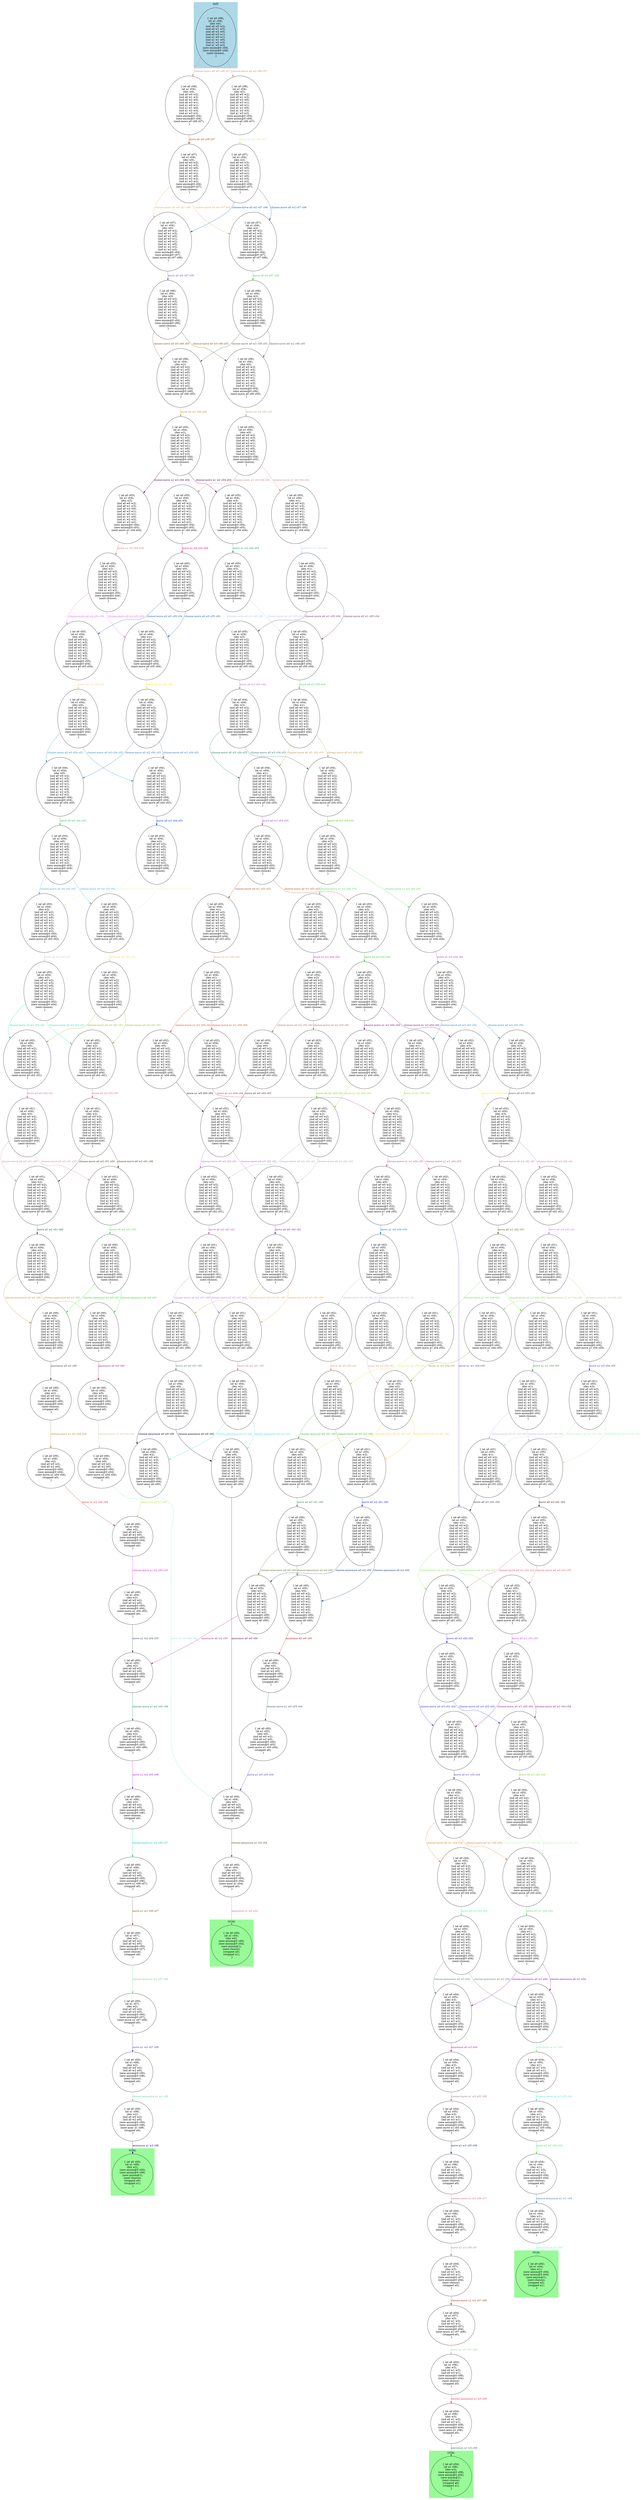 digraph G {
0 [label="{ (at a0 c08),
(at a1 c04),
(des w0),
(ind a0 w0 w2),
(ind a0 w1 w3),
(ind a0 w2 w0),
(ind a0 w3 w1),
(ind a1 w0 w1),
(ind a1 w1 w0),
(ind a1 w2 w3),
(ind a1 w3 w2),
(new-axiom@0 c04),
(new-axiom@0 c08),
(next-choose),
 }"];
1 [label="{ (at a0 c08),
(at a1 c04),
(des w0),
(ind a0 w0 w2),
(ind a0 w1 w3),
(ind a0 w2 w0),
(ind a0 w3 w1),
(ind a1 w0 w1),
(ind a1 w1 w0),
(ind a1 w2 w3),
(ind a1 w3 w2),
(new-axiom@0 c04),
(new-axiom@0 c08),
(next-move a0 c08 c07),
 }"];
2 [label="{ (at a0 c08),
(at a1 c04),
(des w2),
(ind a0 w0 w2),
(ind a0 w1 w3),
(ind a0 w2 w0),
(ind a0 w3 w1),
(ind a1 w0 w1),
(ind a1 w1 w0),
(ind a1 w2 w3),
(ind a1 w3 w2),
(new-axiom@0 c04),
(new-axiom@0 c08),
(next-move a0 c08 c07),
 }"];
3 [label="{ (at a0 c07),
(at a1 c04),
(des w0),
(ind a0 w0 w2),
(ind a0 w1 w3),
(ind a0 w2 w0),
(ind a0 w3 w1),
(ind a1 w0 w1),
(ind a1 w1 w0),
(ind a1 w2 w3),
(ind a1 w3 w2),
(new-axiom@0 c04),
(new-axiom@0 c07),
(next-choose),
 }"];
4 [label="{ (at a0 c07),
(at a1 c04),
(des w2),
(ind a0 w0 w2),
(ind a0 w1 w3),
(ind a0 w2 w0),
(ind a0 w3 w1),
(ind a1 w0 w1),
(ind a1 w1 w0),
(ind a1 w2 w3),
(ind a1 w3 w2),
(new-axiom@0 c04),
(new-axiom@0 c07),
(next-choose),
 }"];
5 [label="{ (at a0 c07),
(at a1 c04),
(des w0),
(ind a0 w0 w2),
(ind a0 w1 w3),
(ind a0 w2 w0),
(ind a0 w3 w1),
(ind a1 w0 w1),
(ind a1 w1 w0),
(ind a1 w2 w3),
(ind a1 w3 w2),
(new-axiom@0 c04),
(new-axiom@0 c07),
(next-move a0 c07 c06),
 }"];
6 [label="{ (at a0 c07),
(at a1 c04),
(des w2),
(ind a0 w0 w2),
(ind a0 w1 w3),
(ind a0 w2 w0),
(ind a0 w3 w1),
(ind a1 w0 w1),
(ind a1 w1 w0),
(ind a1 w2 w3),
(ind a1 w3 w2),
(new-axiom@0 c04),
(new-axiom@0 c07),
(next-move a0 c07 c06),
 }"];
7 [label="{ (at a0 c06),
(at a1 c04),
(des w0),
(ind a0 w0 w2),
(ind a0 w1 w3),
(ind a0 w2 w0),
(ind a0 w3 w1),
(ind a1 w0 w1),
(ind a1 w1 w0),
(ind a1 w2 w3),
(ind a1 w3 w2),
(new-axiom@0 c04),
(new-axiom@0 c06),
(next-choose),
 }"];
8 [label="{ (at a0 c06),
(at a1 c04),
(des w2),
(ind a0 w0 w2),
(ind a0 w1 w3),
(ind a0 w2 w0),
(ind a0 w3 w1),
(ind a1 w0 w1),
(ind a1 w1 w0),
(ind a1 w2 w3),
(ind a1 w3 w2),
(new-axiom@0 c04),
(new-axiom@0 c06),
(next-choose),
 }"];
9 [label="{ (at a0 c06),
(at a1 c04),
(des w2),
(ind a0 w0 w2),
(ind a0 w1 w3),
(ind a0 w2 w0),
(ind a0 w3 w1),
(ind a1 w0 w1),
(ind a1 w1 w0),
(ind a1 w2 w3),
(ind a1 w3 w2),
(new-axiom@0 c04),
(new-axiom@0 c06),
(next-move a0 c06 c05),
 }"];
10 [label="{ (at a0 c06),
(at a1 c04),
(des w0),
(ind a0 w0 w2),
(ind a0 w1 w3),
(ind a0 w2 w0),
(ind a0 w3 w1),
(ind a1 w0 w1),
(ind a1 w1 w0),
(ind a1 w2 w3),
(ind a1 w3 w2),
(new-axiom@0 c04),
(new-axiom@0 c06),
(next-move a0 c06 c05),
 }"];
11 [label="{ (at a0 c05),
(at a1 c04),
(des w2),
(ind a0 w0 w2),
(ind a0 w1 w3),
(ind a0 w2 w0),
(ind a0 w3 w1),
(ind a1 w0 w1),
(ind a1 w1 w0),
(ind a1 w2 w3),
(ind a1 w3 w2),
(new-axiom@0 c04),
(new-axiom@0 c05),
(next-choose),
 }"];
12 [label="{ (at a0 c05),
(at a1 c04),
(des w0),
(ind a0 w0 w2),
(ind a0 w1 w3),
(ind a0 w2 w0),
(ind a0 w3 w1),
(ind a1 w0 w1),
(ind a1 w1 w0),
(ind a1 w2 w3),
(ind a1 w3 w2),
(new-axiom@0 c04),
(new-axiom@0 c05),
(next-choose),
 }"];
13 [label="{ (at a0 c05),
(at a1 c04),
(des w3),
(ind a0 w0 w2),
(ind a0 w1 w3),
(ind a0 w2 w0),
(ind a0 w3 w1),
(ind a1 w0 w1),
(ind a1 w1 w0),
(ind a1 w2 w3),
(ind a1 w3 w2),
(new-axiom@0 c04),
(new-axiom@0 c05),
(next-move a1 c04 x04),
 }"];
14 [label="{ (at a0 c05),
(at a1 c04),
(des w2),
(ind a0 w0 w2),
(ind a0 w1 w3),
(ind a0 w2 w0),
(ind a0 w3 w1),
(ind a1 w0 w1),
(ind a1 w1 w0),
(ind a1 w2 w3),
(ind a1 w3 w2),
(new-axiom@0 c04),
(new-axiom@0 c05),
(next-move a1 c04 x04),
 }"];
15 [label="{ (at a0 c05),
(at a1 c04),
(des w0),
(ind a0 w0 w2),
(ind a0 w1 w3),
(ind a0 w2 w0),
(ind a0 w3 w1),
(ind a1 w0 w1),
(ind a1 w1 w0),
(ind a1 w2 w3),
(ind a1 w3 w2),
(new-axiom@0 c04),
(new-axiom@0 c05),
(next-move a1 c04 x04),
 }"];
16 [label="{ (at a0 c05),
(at a1 c04),
(des w1),
(ind a0 w0 w2),
(ind a0 w1 w3),
(ind a0 w2 w0),
(ind a0 w3 w1),
(ind a1 w0 w1),
(ind a1 w1 w0),
(ind a1 w2 w3),
(ind a1 w3 w2),
(new-axiom@0 c04),
(new-axiom@0 c05),
(next-move a1 c04 x04),
 }"];
17 [label="{ (at a0 c05),
(at a1 x04),
(des w3),
(ind a0 w0 w2),
(ind a0 w1 w3),
(ind a0 w2 w0),
(ind a0 w3 w1),
(ind a1 w0 w1),
(ind a1 w1 w0),
(ind a1 w2 w3),
(ind a1 w3 w2),
(new-axiom@0 c05),
(new-axiom@0 x04),
(next-choose),
 }"];
18 [label="{ (at a0 c05),
(at a1 x04),
(des w2),
(ind a0 w0 w2),
(ind a0 w1 w3),
(ind a0 w2 w0),
(ind a0 w3 w1),
(ind a1 w0 w1),
(ind a1 w1 w0),
(ind a1 w2 w3),
(ind a1 w3 w2),
(new-axiom@0 c05),
(new-axiom@0 x04),
(next-choose),
 }"];
19 [label="{ (at a0 c05),
(at a1 x04),
(des w0),
(ind a0 w0 w2),
(ind a0 w1 w3),
(ind a0 w2 w0),
(ind a0 w3 w1),
(ind a1 w0 w1),
(ind a1 w1 w0),
(ind a1 w2 w3),
(ind a1 w3 w2),
(new-axiom@0 c05),
(new-axiom@0 x04),
(next-choose),
 }"];
20 [label="{ (at a0 c05),
(at a1 x04),
(des w1),
(ind a0 w0 w2),
(ind a0 w1 w3),
(ind a0 w2 w0),
(ind a0 w3 w1),
(ind a1 w0 w1),
(ind a1 w1 w0),
(ind a1 w2 w3),
(ind a1 w3 w2),
(new-axiom@0 c05),
(new-axiom@0 x04),
(next-choose),
 }"];
21 [label="{ (at a0 c05),
(at a1 x04),
(des w3),
(ind a0 w0 w2),
(ind a0 w1 w3),
(ind a0 w2 w0),
(ind a0 w3 w1),
(ind a1 w0 w1),
(ind a1 w1 w0),
(ind a1 w2 w3),
(ind a1 w3 w2),
(new-axiom@0 c05),
(new-axiom@0 x04),
(next-move a0 c05 c04),
 }"];
22 [label="{ (at a0 c05),
(at a1 x04),
(des w1),
(ind a0 w0 w2),
(ind a0 w1 w3),
(ind a0 w2 w0),
(ind a0 w3 w1),
(ind a1 w0 w1),
(ind a1 w1 w0),
(ind a1 w2 w3),
(ind a1 w3 w2),
(new-axiom@0 c05),
(new-axiom@0 x04),
(next-move a0 c05 c04),
 }"];
23 [label="{ (at a0 c05),
(at a1 x04),
(des w0),
(ind a0 w0 w2),
(ind a0 w1 w3),
(ind a0 w2 w0),
(ind a0 w3 w1),
(ind a1 w0 w1),
(ind a1 w1 w0),
(ind a1 w2 w3),
(ind a1 w3 w2),
(new-axiom@0 c05),
(new-axiom@0 x04),
(next-move a0 c05 c04),
 }"];
24 [label="{ (at a0 c05),
(at a1 x04),
(des w2),
(ind a0 w0 w2),
(ind a0 w1 w3),
(ind a0 w2 w0),
(ind a0 w3 w1),
(ind a1 w0 w1),
(ind a1 w1 w0),
(ind a1 w2 w3),
(ind a1 w3 w2),
(new-axiom@0 c05),
(new-axiom@0 x04),
(next-move a0 c05 c04),
 }"];
25 [label="{ (at a0 c04),
(at a1 x04),
(des w3),
(ind a0 w0 w2),
(ind a0 w1 w3),
(ind a0 w2 w0),
(ind a0 w3 w1),
(ind a1 w0 w1),
(ind a1 w1 w0),
(ind a1 w2 w3),
(ind a1 w3 w2),
(new-axiom@0 c04),
(new-axiom@0 x04),
(next-choose),
 }"];
26 [label="{ (at a0 c04),
(at a1 x04),
(des w1),
(ind a0 w0 w2),
(ind a0 w1 w3),
(ind a0 w2 w0),
(ind a0 w3 w1),
(ind a1 w0 w1),
(ind a1 w1 w0),
(ind a1 w2 w3),
(ind a1 w3 w2),
(new-axiom@0 c04),
(new-axiom@0 x04),
(next-choose),
 }"];
27 [label="{ (at a0 c04),
(at a1 x04),
(des w0),
(ind a0 w0 w2),
(ind a0 w1 w3),
(ind a0 w2 w0),
(ind a0 w3 w1),
(ind a1 w0 w1),
(ind a1 w1 w0),
(ind a1 w2 w3),
(ind a1 w3 w2),
(new-axiom@0 c04),
(new-axiom@0 x04),
(next-choose),
 }"];
28 [label="{ (at a0 c04),
(at a1 x04),
(des w2),
(ind a0 w0 w2),
(ind a0 w1 w3),
(ind a0 w2 w0),
(ind a0 w3 w1),
(ind a1 w0 w1),
(ind a1 w1 w0),
(ind a1 w2 w3),
(ind a1 w3 w2),
(new-axiom@0 c04),
(new-axiom@0 x04),
(next-choose),
 }"];
29 [label="{ (at a0 c04),
(at a1 x04),
(des w3),
(ind a0 w0 w2),
(ind a0 w1 w3),
(ind a0 w2 w0),
(ind a0 w3 w1),
(ind a1 w0 w1),
(ind a1 w1 w0),
(ind a1 w2 w3),
(ind a1 w3 w2),
(new-axiom@0 c04),
(new-axiom@0 x04),
(next-move a0 c04 c03),
 }"];
30 [label="{ (at a0 c04),
(at a1 x04),
(des w1),
(ind a0 w0 w2),
(ind a0 w1 w3),
(ind a0 w2 w0),
(ind a0 w3 w1),
(ind a1 w0 w1),
(ind a1 w1 w0),
(ind a1 w2 w3),
(ind a1 w3 w2),
(new-axiom@0 c04),
(new-axiom@0 x04),
(next-move a0 c04 c03),
 }"];
31 [label="{ (at a0 c04),
(at a1 x04),
(des w0),
(ind a0 w0 w2),
(ind a0 w1 w3),
(ind a0 w2 w0),
(ind a0 w3 w1),
(ind a1 w0 w1),
(ind a1 w1 w0),
(ind a1 w2 w3),
(ind a1 w3 w2),
(new-axiom@0 c04),
(new-axiom@0 x04),
(next-move a0 c04 c03),
 }"];
32 [label="{ (at a0 c04),
(at a1 x04),
(des w2),
(ind a0 w0 w2),
(ind a0 w1 w3),
(ind a0 w2 w0),
(ind a0 w3 w1),
(ind a1 w0 w1),
(ind a1 w1 w0),
(ind a1 w2 w3),
(ind a1 w3 w2),
(new-axiom@0 c04),
(new-axiom@0 x04),
(next-move a0 c04 c03),
 }"];
33 [label="{ (at a0 c03),
(at a1 x04),
(des w3),
(ind a0 w0 w2),
(ind a0 w1 w3),
(ind a0 w2 w0),
(ind a0 w3 w1),
(ind a1 w0 w1),
(ind a1 w1 w0),
(ind a1 w2 w3),
(ind a1 w3 w2),
(new-axiom@0 c03),
(new-axiom@0 x04),
(next-choose),
 }"];
34 [label="{ (at a0 c03),
(at a1 x04),
(des w1),
(ind a0 w0 w2),
(ind a0 w1 w3),
(ind a0 w2 w0),
(ind a0 w3 w1),
(ind a1 w0 w1),
(ind a1 w1 w0),
(ind a1 w2 w3),
(ind a1 w3 w2),
(new-axiom@0 c03),
(new-axiom@0 x04),
(next-choose),
 }"];
35 [label="{ (at a0 c03),
(at a1 x04),
(des w0),
(ind a0 w0 w2),
(ind a0 w1 w3),
(ind a0 w2 w0),
(ind a0 w3 w1),
(ind a1 w0 w1),
(ind a1 w1 w0),
(ind a1 w2 w3),
(ind a1 w3 w2),
(new-axiom@0 c03),
(new-axiom@0 x04),
(next-choose),
 }"];
36 [label="{ (at a0 c03),
(at a1 x04),
(des w2),
(ind a0 w0 w2),
(ind a0 w1 w3),
(ind a0 w2 w0),
(ind a0 w3 w1),
(ind a1 w0 w1),
(ind a1 w1 w0),
(ind a1 w2 w3),
(ind a1 w3 w2),
(new-axiom@0 c03),
(new-axiom@0 x04),
(next-choose),
 }"];
37 [label="{ (at a0 c03),
(at a1 x04),
(des w2),
(ind a0 w0 w2),
(ind a0 w1 w3),
(ind a0 w2 w0),
(ind a0 w3 w1),
(ind a1 w0 w1),
(ind a1 w1 w0),
(ind a1 w2 w3),
(ind a1 w3 w2),
(new-axiom@0 c03),
(new-axiom@0 x04),
(next-move a1 x04 c04),
 }"];
38 [label="{ (at a0 c03),
(at a1 x04),
(des w3),
(ind a0 w0 w2),
(ind a0 w1 w3),
(ind a0 w2 w0),
(ind a0 w3 w1),
(ind a1 w0 w1),
(ind a1 w1 w0),
(ind a1 w2 w3),
(ind a1 w3 w2),
(new-axiom@0 c03),
(new-axiom@0 x04),
(next-move a1 x04 c04),
 }"];
39 [label="{ (at a0 c03),
(at a1 x04),
(des w3),
(ind a0 w0 w2),
(ind a0 w1 w3),
(ind a0 w2 w0),
(ind a0 w3 w1),
(ind a1 w0 w1),
(ind a1 w1 w0),
(ind a1 w2 w3),
(ind a1 w3 w2),
(new-axiom@0 c03),
(new-axiom@0 x04),
(next-move a0 c03 c02),
 }"];
40 [label="{ (at a0 c03),
(at a1 x04),
(des w1),
(ind a0 w0 w2),
(ind a0 w1 w3),
(ind a0 w2 w0),
(ind a0 w3 w1),
(ind a1 w0 w1),
(ind a1 w1 w0),
(ind a1 w2 w3),
(ind a1 w3 w2),
(new-axiom@0 c03),
(new-axiom@0 x04),
(next-move a0 c03 c02),
 }"];
41 [label="{ (at a0 c03),
(at a1 x04),
(des w2),
(ind a0 w0 w2),
(ind a0 w1 w3),
(ind a0 w2 w0),
(ind a0 w3 w1),
(ind a1 w0 w1),
(ind a1 w1 w0),
(ind a1 w2 w3),
(ind a1 w3 w2),
(new-axiom@0 c03),
(new-axiom@0 x04),
(next-move a0 c03 c02),
 }"];
42 [label="{ (at a0 c03),
(at a1 x04),
(des w0),
(ind a0 w0 w2),
(ind a0 w1 w3),
(ind a0 w2 w0),
(ind a0 w3 w1),
(ind a1 w0 w1),
(ind a1 w1 w0),
(ind a1 w2 w3),
(ind a1 w3 w2),
(new-axiom@0 c03),
(new-axiom@0 x04),
(next-move a0 c03 c02),
 }"];
43 [label="{ (at a0 c03),
(at a1 c04),
(des w2),
(ind a0 w0 w2),
(ind a0 w1 w3),
(ind a0 w2 w0),
(ind a0 w3 w1),
(ind a1 w0 w1),
(ind a1 w1 w0),
(ind a1 w2 w3),
(ind a1 w3 w2),
(new-axiom@0 c03),
(new-axiom@0 c04),
(next-choose),
 }"];
44 [label="{ (at a0 c03),
(at a1 c04),
(des w3),
(ind a0 w0 w2),
(ind a0 w1 w3),
(ind a0 w2 w0),
(ind a0 w3 w1),
(ind a1 w0 w1),
(ind a1 w1 w0),
(ind a1 w2 w3),
(ind a1 w3 w2),
(new-axiom@0 c03),
(new-axiom@0 c04),
(next-choose),
 }"];
45 [label="{ (at a0 c02),
(at a1 x04),
(des w3),
(ind a0 w0 w2),
(ind a0 w1 w3),
(ind a0 w2 w0),
(ind a0 w3 w1),
(ind a1 w0 w1),
(ind a1 w1 w0),
(ind a1 w2 w3),
(ind a1 w3 w2),
(new-axiom@0 c02),
(new-axiom@0 x04),
(next-choose),
 }"];
46 [label="{ (at a0 c02),
(at a1 x04),
(des w1),
(ind a0 w0 w2),
(ind a0 w1 w3),
(ind a0 w2 w0),
(ind a0 w3 w1),
(ind a1 w0 w1),
(ind a1 w1 w0),
(ind a1 w2 w3),
(ind a1 w3 w2),
(new-axiom@0 c02),
(new-axiom@0 x04),
(next-choose),
 }"];
47 [label="{ (at a0 c02),
(at a1 x04),
(des w2),
(ind a0 w0 w2),
(ind a0 w1 w3),
(ind a0 w2 w0),
(ind a0 w3 w1),
(ind a1 w0 w1),
(ind a1 w1 w0),
(ind a1 w2 w3),
(ind a1 w3 w2),
(new-axiom@0 c02),
(new-axiom@0 x04),
(next-choose),
 }"];
48 [label="{ (at a0 c02),
(at a1 x04),
(des w0),
(ind a0 w0 w2),
(ind a0 w1 w3),
(ind a0 w2 w0),
(ind a0 w3 w1),
(ind a1 w0 w1),
(ind a1 w1 w0),
(ind a1 w2 w3),
(ind a1 w3 w2),
(new-axiom@0 c02),
(new-axiom@0 x04),
(next-choose),
 }"];
49 [label="{ (at a0 c03),
(at a1 c04),
(des w0),
(ind a0 w0 w2),
(ind a0 w1 w3),
(ind a0 w2 w0),
(ind a0 w3 w1),
(ind a1 w0 w1),
(ind a1 w1 w0),
(ind a1 w2 w3),
(ind a1 w3 w2),
(new-axiom@0 c03),
(new-axiom@0 c04),
(next-move a0 c03 c02),
 }"];
50 [label="{ (at a0 c03),
(at a1 c04),
(des w2),
(ind a0 w0 w2),
(ind a0 w1 w3),
(ind a0 w2 w0),
(ind a0 w3 w1),
(ind a1 w0 w1),
(ind a1 w1 w0),
(ind a1 w2 w3),
(ind a1 w3 w2),
(new-axiom@0 c03),
(new-axiom@0 c04),
(next-move a0 c03 c02),
 }"];
51 [label="{ (at a0 c03),
(at a1 c04),
(des w1),
(ind a0 w0 w2),
(ind a0 w1 w3),
(ind a0 w2 w0),
(ind a0 w3 w1),
(ind a1 w0 w1),
(ind a1 w1 w0),
(ind a1 w2 w3),
(ind a1 w3 w2),
(new-axiom@0 c03),
(new-axiom@0 c04),
(next-move a0 c03 c02),
 }"];
52 [label="{ (at a0 c03),
(at a1 c04),
(des w3),
(ind a0 w0 w2),
(ind a0 w1 w3),
(ind a0 w2 w0),
(ind a0 w3 w1),
(ind a1 w0 w1),
(ind a1 w1 w0),
(ind a1 w2 w3),
(ind a1 w3 w2),
(new-axiom@0 c03),
(new-axiom@0 c04),
(next-move a0 c03 c02),
 }"];
53 [label="{ (at a0 c02),
(at a1 x04),
(des w2),
(ind a0 w0 w2),
(ind a0 w1 w3),
(ind a0 w2 w0),
(ind a0 w3 w1),
(ind a1 w0 w1),
(ind a1 w1 w0),
(ind a1 w2 w3),
(ind a1 w3 w2),
(new-axiom@0 c02),
(new-axiom@0 x04),
(next-move a1 x04 c04),
 }"];
54 [label="{ (at a0 c02),
(at a1 x04),
(des w3),
(ind a0 w0 w2),
(ind a0 w1 w3),
(ind a0 w2 w0),
(ind a0 w3 w1),
(ind a1 w0 w1),
(ind a1 w1 w0),
(ind a1 w2 w3),
(ind a1 w3 w2),
(new-axiom@0 c02),
(new-axiom@0 x04),
(next-move a1 x04 c04),
 }"];
55 [label="{ (at a0 c02),
(at a1 x04),
(des w1),
(ind a0 w0 w2),
(ind a0 w1 w3),
(ind a0 w2 w0),
(ind a0 w3 w1),
(ind a1 w0 w1),
(ind a1 w1 w0),
(ind a1 w2 w3),
(ind a1 w3 w2),
(new-axiom@0 c02),
(new-axiom@0 x04),
(next-move a1 x04 c04),
 }"];
56 [label="{ (at a0 c02),
(at a1 x04),
(des w0),
(ind a0 w0 w2),
(ind a0 w1 w3),
(ind a0 w2 w0),
(ind a0 w3 w1),
(ind a1 w0 w1),
(ind a1 w1 w0),
(ind a1 w2 w3),
(ind a1 w3 w2),
(new-axiom@0 c02),
(new-axiom@0 x04),
(next-move a1 x04 c04),
 }"];
57 [label="{ (at a0 c02),
(at a1 x04),
(des w0),
(ind a0 w0 w2),
(ind a0 w1 w3),
(ind a0 w2 w0),
(ind a0 w3 w1),
(ind a1 w0 w1),
(ind a1 w1 w0),
(ind a1 w2 w3),
(ind a1 w3 w2),
(new-axiom@0 c02),
(new-axiom@0 x04),
(next-move a0 c02 c01),
 }"];
58 [label="{ (at a0 c02),
(at a1 x04),
(des w2),
(ind a0 w0 w2),
(ind a0 w1 w3),
(ind a0 w2 w0),
(ind a0 w3 w1),
(ind a1 w0 w1),
(ind a1 w1 w0),
(ind a1 w2 w3),
(ind a1 w3 w2),
(new-axiom@0 c02),
(new-axiom@0 x04),
(next-move a0 c02 c01),
 }"];
59 [label="{ (at a0 c02),
(at a1 c04),
(des w0),
(ind a0 w0 w2),
(ind a0 w1 w3),
(ind a0 w2 w0),
(ind a0 w3 w1),
(ind a1 w0 w1),
(ind a1 w1 w0),
(ind a1 w2 w3),
(ind a1 w3 w2),
(new-axiom@0 c02),
(new-axiom@0 c04),
(next-choose),
 }"];
60 [label="{ (at a0 c02),
(at a1 c04),
(des w2),
(ind a0 w0 w2),
(ind a0 w1 w3),
(ind a0 w2 w0),
(ind a0 w3 w1),
(ind a1 w0 w1),
(ind a1 w1 w0),
(ind a1 w2 w3),
(ind a1 w3 w2),
(new-axiom@0 c02),
(new-axiom@0 c04),
(next-choose),
 }"];
61 [label="{ (at a0 c02),
(at a1 c04),
(des w1),
(ind a0 w0 w2),
(ind a0 w1 w3),
(ind a0 w2 w0),
(ind a0 w3 w1),
(ind a1 w0 w1),
(ind a1 w1 w0),
(ind a1 w2 w3),
(ind a1 w3 w2),
(new-axiom@0 c02),
(new-axiom@0 c04),
(next-choose),
 }"];
62 [label="{ (at a0 c02),
(at a1 c04),
(des w3),
(ind a0 w0 w2),
(ind a0 w1 w3),
(ind a0 w2 w0),
(ind a0 w3 w1),
(ind a1 w0 w1),
(ind a1 w1 w0),
(ind a1 w2 w3),
(ind a1 w3 w2),
(new-axiom@0 c02),
(new-axiom@0 c04),
(next-choose),
 }"];
63 [label="{ (at a0 c01),
(at a1 x04),
(des w0),
(ind a0 w0 w2),
(ind a0 w1 w3),
(ind a0 w2 w0),
(ind a0 w3 w1),
(ind a1 w0 w1),
(ind a1 w1 w0),
(ind a1 w2 w3),
(ind a1 w3 w2),
(new-axiom@0 c01),
(new-axiom@0 x04),
(next-choose),
 }"];
64 [label="{ (at a0 c01),
(at a1 x04),
(des w2),
(ind a0 w0 w2),
(ind a0 w1 w3),
(ind a0 w2 w0),
(ind a0 w3 w1),
(ind a1 w0 w1),
(ind a1 w1 w0),
(ind a1 w2 w3),
(ind a1 w3 w2),
(new-axiom@0 c01),
(new-axiom@0 x04),
(next-choose),
 }"];
65 [label="{ (at a0 c02),
(at a1 c04),
(des w0),
(ind a0 w0 w2),
(ind a0 w1 w3),
(ind a0 w2 w0),
(ind a0 w3 w1),
(ind a1 w0 w1),
(ind a1 w1 w0),
(ind a1 w2 w3),
(ind a1 w3 w2),
(new-axiom@0 c02),
(new-axiom@0 c04),
(next-move a0 c02 c01),
 }"];
66 [label="{ (at a0 c02),
(at a1 c04),
(des w2),
(ind a0 w0 w2),
(ind a0 w1 w3),
(ind a0 w2 w0),
(ind a0 w3 w1),
(ind a1 w0 w1),
(ind a1 w1 w0),
(ind a1 w2 w3),
(ind a1 w3 w2),
(new-axiom@0 c02),
(new-axiom@0 c04),
(next-move a0 c02 c01),
 }"];
67 [label="{ (at a0 c02),
(at a1 c04),
(des w1),
(ind a0 w0 w2),
(ind a0 w1 w3),
(ind a0 w2 w0),
(ind a0 w3 w1),
(ind a1 w0 w1),
(ind a1 w1 w0),
(ind a1 w2 w3),
(ind a1 w3 w2),
(new-axiom@0 c02),
(new-axiom@0 c04),
(next-move a1 c04 c05),
 }"];
68 [label="{ (at a0 c02),
(at a1 c04),
(des w0),
(ind a0 w0 w2),
(ind a0 w1 w3),
(ind a0 w2 w0),
(ind a0 w3 w1),
(ind a1 w0 w1),
(ind a1 w1 w0),
(ind a1 w2 w3),
(ind a1 w3 w2),
(new-axiom@0 c02),
(new-axiom@0 c04),
(next-move a1 c04 c05),
 }"];
69 [label="{ (at a0 c02),
(at a1 c04),
(des w3),
(ind a0 w0 w2),
(ind a0 w1 w3),
(ind a0 w2 w0),
(ind a0 w3 w1),
(ind a1 w0 w1),
(ind a1 w1 w0),
(ind a1 w2 w3),
(ind a1 w3 w2),
(new-axiom@0 c02),
(new-axiom@0 c04),
(next-move a0 c02 c01),
 }"];
70 [label="{ (at a0 c02),
(at a1 c04),
(des w1),
(ind a0 w0 w2),
(ind a0 w1 w3),
(ind a0 w2 w0),
(ind a0 w3 w1),
(ind a1 w0 w1),
(ind a1 w1 w0),
(ind a1 w2 w3),
(ind a1 w3 w2),
(new-axiom@0 c02),
(new-axiom@0 c04),
(next-move a0 c02 c01),
 }"];
71 [label="{ (at a0 c01),
(at a1 x04),
(des w0),
(ind a0 w0 w2),
(ind a0 w1 w3),
(ind a0 w2 w0),
(ind a0 w3 w1),
(ind a1 w0 w1),
(ind a1 w1 w0),
(ind a1 w2 w3),
(ind a1 w3 w2),
(new-axiom@0 c01),
(new-axiom@0 x04),
(next-move a0 c01 c00),
 }"];
72 [label="{ (at a0 c01),
(at a1 x04),
(des w2),
(ind a0 w0 w2),
(ind a0 w1 w3),
(ind a0 w2 w0),
(ind a0 w3 w1),
(ind a1 w0 w1),
(ind a1 w1 w0),
(ind a1 w2 w3),
(ind a1 w3 w2),
(new-axiom@0 c01),
(new-axiom@0 x04),
(next-move a0 c01 c00),
 }"];
73 [label="{ (at a0 c01),
(at a1 c04),
(des w0),
(ind a0 w0 w2),
(ind a0 w1 w3),
(ind a0 w2 w0),
(ind a0 w3 w1),
(ind a1 w0 w1),
(ind a1 w1 w0),
(ind a1 w2 w3),
(ind a1 w3 w2),
(new-axiom@0 c01),
(new-axiom@0 c04),
(next-choose),
 }"];
74 [label="{ (at a0 c01),
(at a1 c04),
(des w2),
(ind a0 w0 w2),
(ind a0 w1 w3),
(ind a0 w2 w0),
(ind a0 w3 w1),
(ind a1 w0 w1),
(ind a1 w1 w0),
(ind a1 w2 w3),
(ind a1 w3 w2),
(new-axiom@0 c01),
(new-axiom@0 c04),
(next-choose),
 }"];
75 [label="{ (at a0 c02),
(at a1 c05),
(des w1),
(ind a0 w0 w2),
(ind a0 w1 w3),
(ind a0 w2 w0),
(ind a0 w3 w1),
(ind a1 w0 w1),
(ind a1 w1 w0),
(ind a1 w2 w3),
(ind a1 w3 w2),
(new-axiom@0 c02),
(new-axiom@0 c05),
(next-choose),
 }"];
76 [label="{ (at a0 c02),
(at a1 c05),
(des w0),
(ind a0 w0 w2),
(ind a0 w1 w3),
(ind a0 w2 w0),
(ind a0 w3 w1),
(ind a1 w0 w1),
(ind a1 w1 w0),
(ind a1 w2 w3),
(ind a1 w3 w2),
(new-axiom@0 c02),
(new-axiom@0 c05),
(next-choose),
 }"];
77 [label="{ (at a0 c01),
(at a1 c04),
(des w3),
(ind a0 w0 w2),
(ind a0 w1 w3),
(ind a0 w2 w0),
(ind a0 w3 w1),
(ind a1 w0 w1),
(ind a1 w1 w0),
(ind a1 w2 w3),
(ind a1 w3 w2),
(new-axiom@0 c01),
(new-axiom@0 c04),
(next-choose),
 }"];
78 [label="{ (at a0 c01),
(at a1 c04),
(des w1),
(ind a0 w0 w2),
(ind a0 w1 w3),
(ind a0 w2 w0),
(ind a0 w3 w1),
(ind a1 w0 w1),
(ind a1 w1 w0),
(ind a1 w2 w3),
(ind a1 w3 w2),
(new-axiom@0 c01),
(new-axiom@0 c04),
(next-choose),
 }"];
79 [label="{ (at a0 c00),
(at a1 x04),
(des w0),
(ind a0 w0 w2),
(ind a0 w1 w3),
(ind a0 w2 w0),
(ind a0 w3 w1),
(ind a1 w0 w1),
(ind a1 w1 w0),
(ind a1 w2 w3),
(ind a1 w3 w2),
(new-axiom@0 c00),
(new-axiom@0 x04),
(next-choose),
 }"];
80 [label="{ (at a0 c00),
(at a1 x04),
(des w2),
(ind a0 w0 w2),
(ind a0 w1 w3),
(ind a0 w2 w0),
(ind a0 w3 w1),
(ind a1 w0 w1),
(ind a1 w1 w0),
(ind a1 w2 w3),
(ind a1 w3 w2),
(new-axiom@0 c00),
(new-axiom@0 x04),
(next-choose),
 }"];
81 [label="{ (at a0 c01),
(at a1 c04),
(des w0),
(ind a0 w0 w2),
(ind a0 w1 w3),
(ind a0 w2 w0),
(ind a0 w3 w1),
(ind a1 w0 w1),
(ind a1 w1 w0),
(ind a1 w2 w3),
(ind a1 w3 w2),
(new-axiom@0 c01),
(new-axiom@0 c04),
(next-move a0 c01 c00),
 }"];
82 [label="{ (at a0 c01),
(at a1 c04),
(des w2),
(ind a0 w0 w2),
(ind a0 w1 w3),
(ind a0 w2 w0),
(ind a0 w3 w1),
(ind a1 w0 w1),
(ind a1 w1 w0),
(ind a1 w2 w3),
(ind a1 w3 w2),
(new-axiom@0 c01),
(new-axiom@0 c04),
(next-move a0 c01 c00),
 }"];
83 [label="{ (at a0 c02),
(at a1 c05),
(des w3),
(ind a0 w0 w2),
(ind a0 w1 w3),
(ind a0 w2 w0),
(ind a0 w3 w1),
(ind a1 w0 w1),
(ind a1 w1 w0),
(ind a1 w2 w3),
(ind a1 w3 w2),
(new-axiom@0 c02),
(new-axiom@0 c05),
(next-move a0 c02 c03),
 }"];
84 [label="{ (at a0 c02),
(at a1 c05),
(des w1),
(ind a0 w0 w2),
(ind a0 w1 w3),
(ind a0 w2 w0),
(ind a0 w3 w1),
(ind a1 w0 w1),
(ind a1 w1 w0),
(ind a1 w2 w3),
(ind a1 w3 w2),
(new-axiom@0 c02),
(new-axiom@0 c05),
(next-move a0 c02 c03),
 }"];
85 [label="{ (at a0 c02),
(at a1 c05),
(des w0),
(ind a0 w0 w2),
(ind a0 w1 w3),
(ind a0 w2 w0),
(ind a0 w3 w1),
(ind a1 w0 w1),
(ind a1 w1 w0),
(ind a1 w2 w3),
(ind a1 w3 w2),
(new-axiom@0 c02),
(new-axiom@0 c05),
(next-move a0 c02 c01),
 }"];
86 [label="{ (at a0 c02),
(at a1 c05),
(des w2),
(ind a0 w0 w2),
(ind a0 w1 w3),
(ind a0 w2 w0),
(ind a0 w3 w1),
(ind a1 w0 w1),
(ind a1 w1 w0),
(ind a1 w2 w3),
(ind a1 w3 w2),
(new-axiom@0 c02),
(new-axiom@0 c05),
(next-move a0 c02 c01),
 }"];
87 [label="{ (at a0 c01),
(at a1 c04),
(des w2),
(ind a0 w0 w2),
(ind a0 w1 w3),
(ind a0 w2 w0),
(ind a0 w3 w1),
(ind a1 w0 w1),
(ind a1 w1 w0),
(ind a1 w2 w3),
(ind a1 w3 w2),
(new-axiom@0 c01),
(new-axiom@0 c04),
(next-move a1 c04 c05),
 }"];
88 [label="{ (at a0 c01),
(at a1 c04),
(des w3),
(ind a0 w0 w2),
(ind a0 w1 w3),
(ind a0 w2 w0),
(ind a0 w3 w1),
(ind a1 w0 w1),
(ind a1 w1 w0),
(ind a1 w2 w3),
(ind a1 w3 w2),
(new-axiom@0 c01),
(new-axiom@0 c04),
(next-move a1 c04 c05),
 }"];
89 [label="{ (at a0 c01),
(at a1 c04),
(des w1),
(ind a0 w0 w2),
(ind a0 w1 w3),
(ind a0 w2 w0),
(ind a0 w3 w1),
(ind a1 w0 w1),
(ind a1 w1 w0),
(ind a1 w2 w3),
(ind a1 w3 w2),
(new-axiom@0 c01),
(new-axiom@0 c04),
(next-move a1 c04 c05),
 }"];
90 [label="{ (at a0 c01),
(at a1 c04),
(des w0),
(ind a0 w0 w2),
(ind a0 w1 w3),
(ind a0 w2 w0),
(ind a0 w3 w1),
(ind a1 w0 w1),
(ind a1 w1 w0),
(ind a1 w2 w3),
(ind a1 w3 w2),
(new-axiom@0 c01),
(new-axiom@0 c04),
(next-move a1 c04 c05),
 }"];
91 [label="{ (at a0 c00),
(at a1 x04),
(des w0),
(ind a0 w0 w2),
(ind a0 w1 w3),
(ind a0 w2 w0),
(ind a0 w3 w1),
(ind a1 w0 w1),
(ind a1 w1 w0),
(ind a1 w2 w3),
(ind a1 w3 w2),
(new-axiom@0 c00),
(new-axiom@0 x04),
(next-annc a0 c00),
 }"];
92 [label="{ (at a0 c00),
(at a1 x04),
(des w2),
(ind a0 w0 w2),
(ind a0 w1 w3),
(ind a0 w2 w0),
(ind a0 w3 w1),
(ind a1 w0 w1),
(ind a1 w1 w0),
(ind a1 w2 w3),
(ind a1 w3 w2),
(new-axiom@0 c00),
(new-axiom@0 x04),
(next-annc a0 c00),
 }"];
93 [label="{ (at a0 c00),
(at a1 c04),
(des w0),
(ind a0 w0 w2),
(ind a0 w1 w3),
(ind a0 w2 w0),
(ind a0 w3 w1),
(ind a1 w0 w1),
(ind a1 w1 w0),
(ind a1 w2 w3),
(ind a1 w3 w2),
(new-axiom@0 c00),
(new-axiom@0 c04),
(next-choose),
 }"];
94 [label="{ (at a0 c00),
(at a1 c04),
(des w2),
(ind a0 w0 w2),
(ind a0 w1 w3),
(ind a0 w2 w0),
(ind a0 w3 w1),
(ind a1 w0 w1),
(ind a1 w1 w0),
(ind a1 w2 w3),
(ind a1 w3 w2),
(new-axiom@0 c00),
(new-axiom@0 c04),
(next-choose),
 }"];
95 [label="{ (at a0 c03),
(at a1 c05),
(des w3),
(ind a0 w0 w2),
(ind a0 w1 w3),
(ind a0 w2 w0),
(ind a0 w3 w1),
(ind a1 w0 w1),
(ind a1 w1 w0),
(ind a1 w2 w3),
(ind a1 w3 w2),
(new-axiom@0 c03),
(new-axiom@0 c05),
(next-choose),
 }"];
96 [label="{ (at a0 c03),
(at a1 c05),
(des w1),
(ind a0 w0 w2),
(ind a0 w1 w3),
(ind a0 w2 w0),
(ind a0 w3 w1),
(ind a1 w0 w1),
(ind a1 w1 w0),
(ind a1 w2 w3),
(ind a1 w3 w2),
(new-axiom@0 c03),
(new-axiom@0 c05),
(next-choose),
 }"];
97 [label="{ (at a0 c01),
(at a1 c05),
(des w0),
(ind a0 w0 w2),
(ind a0 w1 w3),
(ind a0 w2 w0),
(ind a0 w3 w1),
(ind a1 w0 w1),
(ind a1 w1 w0),
(ind a1 w2 w3),
(ind a1 w3 w2),
(new-axiom@0 c01),
(new-axiom@0 c05),
(next-choose),
 }"];
98 [label="{ (at a0 c01),
(at a1 c05),
(des w2),
(ind a0 w0 w2),
(ind a0 w1 w3),
(ind a0 w2 w0),
(ind a0 w3 w1),
(ind a1 w0 w1),
(ind a1 w1 w0),
(ind a1 w2 w3),
(ind a1 w3 w2),
(new-axiom@0 c01),
(new-axiom@0 c05),
(next-choose),
 }"];
99 [label="{ (at a0 c01),
(at a1 c05),
(des w3),
(ind a0 w0 w2),
(ind a0 w1 w3),
(ind a0 w2 w0),
(ind a0 w3 w1),
(ind a1 w0 w1),
(ind a1 w1 w0),
(ind a1 w2 w3),
(ind a1 w3 w2),
(new-axiom@0 c01),
(new-axiom@0 c05),
(next-choose),
 }"];
100 [label="{ (at a0 c01),
(at a1 c05),
(des w1),
(ind a0 w0 w2),
(ind a0 w1 w3),
(ind a0 w2 w0),
(ind a0 w3 w1),
(ind a1 w0 w1),
(ind a1 w1 w0),
(ind a1 w2 w3),
(ind a1 w3 w2),
(new-axiom@0 c01),
(new-axiom@0 c05),
(next-choose),
 }"];
101 [label="{ (at a0 c00),
(at a1 x04),
(des w0),
(ind a0 w0 w2),
(ind a0 w2 w0),
(new-axiom@0 c00),
(new-axiom@0 x04),
(next-choose),
(stopped a0),
 }"];
102 [label="{ (at a0 c00),
(at a1 x04),
(des w2),
(ind a0 w0 w2),
(ind a0 w2 w0),
(new-axiom@0 c00),
(new-axiom@0 x04),
(next-choose),
(stopped a0),
 }"];
103 [label="{ (at a0 c00),
(at a1 c04),
(des w0),
(ind a0 w0 w2),
(ind a0 w1 w3),
(ind a0 w2 w0),
(ind a0 w3 w1),
(ind a1 w0 w1),
(ind a1 w1 w0),
(ind a1 w2 w3),
(ind a1 w3 w2),
(new-axiom@0 c00),
(new-axiom@0 c04),
(next-annc a0 c00),
 }"];
104 [label="{ (at a0 c00),
(at a1 c04),
(des w2),
(ind a0 w0 w2),
(ind a0 w1 w3),
(ind a0 w2 w0),
(ind a0 w3 w1),
(ind a1 w0 w1),
(ind a1 w1 w0),
(ind a1 w2 w3),
(ind a1 w3 w2),
(new-axiom@0 c00),
(new-axiom@0 c04),
(next-annc a0 c00),
 }"];
105 [label="{ (at a0 c03),
(at a1 c05),
(des w3),
(ind a0 w0 w2),
(ind a0 w1 w3),
(ind a0 w2 w0),
(ind a0 w3 w1),
(ind a1 w0 w1),
(ind a1 w1 w0),
(ind a1 w2 w3),
(ind a1 w3 w2),
(new-axiom@0 c03),
(new-axiom@0 c05),
(next-move a0 c03 c04),
 }"];
106 [label="{ (at a0 c03),
(at a1 c05),
(des w1),
(ind a0 w0 w2),
(ind a0 w1 w3),
(ind a0 w2 w0),
(ind a0 w3 w1),
(ind a1 w0 w1),
(ind a1 w1 w0),
(ind a1 w2 w3),
(ind a1 w3 w2),
(new-axiom@0 c03),
(new-axiom@0 c05),
(next-move a0 c03 c04),
 }"];
107 [label="{ (at a0 c01),
(at a1 c05),
(des w0),
(ind a0 w0 w2),
(ind a0 w1 w3),
(ind a0 w2 w0),
(ind a0 w3 w1),
(ind a1 w0 w1),
(ind a1 w1 w0),
(ind a1 w2 w3),
(ind a1 w3 w2),
(new-axiom@0 c01),
(new-axiom@0 c05),
(next-move a0 c01 c00),
 }"];
108 [label="{ (at a0 c01),
(at a1 c05),
(des w2),
(ind a0 w0 w2),
(ind a0 w1 w3),
(ind a0 w2 w0),
(ind a0 w3 w1),
(ind a1 w0 w1),
(ind a1 w1 w0),
(ind a1 w2 w3),
(ind a1 w3 w2),
(new-axiom@0 c01),
(new-axiom@0 c05),
(next-move a0 c01 c00),
 }"];
109 [label="{ (at a0 c01),
(at a1 c05),
(des w3),
(ind a0 w0 w2),
(ind a0 w1 w3),
(ind a0 w2 w0),
(ind a0 w3 w1),
(ind a1 w0 w1),
(ind a1 w1 w0),
(ind a1 w2 w3),
(ind a1 w3 w2),
(new-axiom@0 c01),
(new-axiom@0 c05),
(next-move a0 c01 c02),
 }"];
110 [label="{ (at a0 c01),
(at a1 c05),
(des w1),
(ind a0 w0 w2),
(ind a0 w1 w3),
(ind a0 w2 w0),
(ind a0 w3 w1),
(ind a1 w0 w1),
(ind a1 w1 w0),
(ind a1 w2 w3),
(ind a1 w3 w2),
(new-axiom@0 c01),
(new-axiom@0 c05),
(next-move a0 c01 c02),
 }"];
111 [label="{ (at a0 c00),
(at a1 x04),
(des w0),
(ind a0 w0 w2),
(ind a0 w2 w0),
(new-axiom@0 c00),
(new-axiom@0 x04),
(next-move a1 x04 c04),
(stopped a0),
 }"];
112 [label="{ (at a0 c00),
(at a1 x04),
(des w2),
(ind a0 w0 w2),
(ind a0 w2 w0),
(new-axiom@0 c00),
(new-axiom@0 x04),
(next-move a1 x04 c04),
(stopped a0),
 }"];
113 [label="{ (at a0 c00),
(at a1 c04),
(des w0),
(ind a0 w0 w2),
(ind a0 w2 w0),
(new-axiom@0 c00),
(new-axiom@0 c04),
(next-choose),
(stopped a0),
 }"];
114 [label="{ (at a0 c00),
(at a1 c04),
(des w2),
(ind a0 w0 w2),
(ind a0 w2 w0),
(new-axiom@0 c00),
(new-axiom@0 c04),
(next-choose),
(stopped a0),
 }"];
115 [label="{ (at a0 c04),
(at a1 c05),
(des w3),
(ind a0 w0 w2),
(ind a0 w1 w3),
(ind a0 w2 w0),
(ind a0 w3 w1),
(ind a1 w0 w1),
(ind a1 w1 w0),
(ind a1 w2 w3),
(ind a1 w3 w2),
(new-axiom@0 c04),
(new-axiom@0 c05),
(next-choose),
 }"];
116 [label="{ (at a0 c04),
(at a1 c05),
(des w1),
(ind a0 w0 w2),
(ind a0 w1 w3),
(ind a0 w2 w0),
(ind a0 w3 w1),
(ind a1 w0 w1),
(ind a1 w1 w0),
(ind a1 w2 w3),
(ind a1 w3 w2),
(new-axiom@0 c04),
(new-axiom@0 c05),
(next-choose),
 }"];
117 [label="{ (at a0 c00),
(at a1 c05),
(des w0),
(ind a0 w0 w2),
(ind a0 w1 w3),
(ind a0 w2 w0),
(ind a0 w3 w1),
(ind a1 w0 w1),
(ind a1 w1 w0),
(ind a1 w2 w3),
(ind a1 w3 w2),
(new-axiom@0 c00),
(new-axiom@0 c05),
(next-choose),
 }"];
118 [label="{ (at a0 c00),
(at a1 c05),
(des w2),
(ind a0 w0 w2),
(ind a0 w1 w3),
(ind a0 w2 w0),
(ind a0 w3 w1),
(ind a1 w0 w1),
(ind a1 w1 w0),
(ind a1 w2 w3),
(ind a1 w3 w2),
(new-axiom@0 c00),
(new-axiom@0 c05),
(next-choose),
 }"];
119 [label="{ (at a0 c02),
(at a1 c05),
(des w3),
(ind a0 w0 w2),
(ind a0 w1 w3),
(ind a0 w2 w0),
(ind a0 w3 w1),
(ind a1 w0 w1),
(ind a1 w1 w0),
(ind a1 w2 w3),
(ind a1 w3 w2),
(new-axiom@0 c02),
(new-axiom@0 c05),
(next-choose),
 }"];
120 [label="{ (at a0 c00),
(at a1 c04),
(des w0),
(ind a0 w0 w2),
(ind a0 w2 w0),
(new-axiom@0 c00),
(new-axiom@0 c04),
(next-annc a1 c04),
(stopped a0),
 }"];
121 [label="{ (at a0 c00),
(at a1 c04),
(des w2),
(ind a0 w0 w2),
(ind a0 w2 w0),
(new-axiom@0 c00),
(new-axiom@0 c04),
(next-move a1 c04 c05),
(stopped a0),
 }"];
122 [label="{ (at a0 c04),
(at a1 c05),
(des w3),
(ind a0 w0 w2),
(ind a0 w1 w3),
(ind a0 w2 w0),
(ind a0 w3 w1),
(ind a1 w0 w1),
(ind a1 w1 w0),
(ind a1 w2 w3),
(ind a1 w3 w2),
(new-axiom@0 c04),
(new-axiom@0 c05),
(next-move a0 c04 x04),
 }"];
123 [label="{ (at a0 c04),
(at a1 c05),
(des w1),
(ind a0 w0 w2),
(ind a0 w1 w3),
(ind a0 w2 w0),
(ind a0 w3 w1),
(ind a1 w0 w1),
(ind a1 w1 w0),
(ind a1 w2 w3),
(ind a1 w3 w2),
(new-axiom@0 c04),
(new-axiom@0 c05),
(next-move a0 c04 x04),
 }"];
124 [label="{ (at a0 c00),
(at a1 c05),
(des w0),
(ind a0 w0 w2),
(ind a0 w1 w3),
(ind a0 w2 w0),
(ind a0 w3 w1),
(ind a1 w0 w1),
(ind a1 w1 w0),
(ind a1 w2 w3),
(ind a1 w3 w2),
(new-axiom@0 c00),
(new-axiom@0 c05),
(next-annc a0 c00),
 }"];
125 [label="{ (at a0 c00),
(at a1 c05),
(des w2),
(ind a0 w0 w2),
(ind a0 w1 w3),
(ind a0 w2 w0),
(ind a0 w3 w1),
(ind a1 w0 w1),
(ind a1 w1 w0),
(ind a1 w2 w3),
(ind a1 w3 w2),
(new-axiom@0 c00),
(new-axiom@0 c05),
(next-annc a0 c00),
 }"];
126 [label="{ (at a0 c00),
(at a1 c04),
(des w0),
(new-axiom@0 c00),
(new-axiom@0 c04),
(new-axiom@1),
(next-choose),
(stopped a0),
(stopped a1),
 }"];
127 [label="{ (at a0 c00),
(at a1 c05),
(des w2),
(ind a0 w0 w2),
(ind a0 w2 w0),
(new-axiom@0 c00),
(new-axiom@0 c05),
(next-choose),
(stopped a0),
 }"];
128 [label="{ (at a0 x04),
(at a1 c05),
(des w3),
(ind a0 w0 w2),
(ind a0 w1 w3),
(ind a0 w2 w0),
(ind a0 w3 w1),
(ind a1 w0 w1),
(ind a1 w1 w0),
(ind a1 w2 w3),
(ind a1 w3 w2),
(new-axiom@0 c05),
(new-axiom@0 x04),
(next-choose),
 }"];
129 [label="{ (at a0 x04),
(at a1 c05),
(des w1),
(ind a0 w0 w2),
(ind a0 w1 w3),
(ind a0 w2 w0),
(ind a0 w3 w1),
(ind a1 w0 w1),
(ind a1 w1 w0),
(ind a1 w2 w3),
(ind a1 w3 w2),
(new-axiom@0 c05),
(new-axiom@0 x04),
(next-choose),
 }"];
130 [label="{ (at a0 c00),
(at a1 c05),
(des w0),
(ind a0 w0 w2),
(ind a0 w2 w0),
(new-axiom@0 c00),
(new-axiom@0 c05),
(next-choose),
(stopped a0),
 }"];
131 [label="{ (at a0 c00),
(at a1 c05),
(des w2),
(ind a0 w0 w2),
(ind a0 w2 w0),
(new-axiom@0 c00),
(new-axiom@0 c05),
(next-move a1 c05 c06),
(stopped a0),
 }"];
132 [label="{ (at a0 x04),
(at a1 c05),
(des w1),
(ind a0 w0 w2),
(ind a0 w1 w3),
(ind a0 w2 w0),
(ind a0 w3 w1),
(ind a1 w0 w1),
(ind a1 w1 w0),
(ind a1 w2 w3),
(ind a1 w3 w2),
(new-axiom@0 c05),
(new-axiom@0 x04),
(next-annc a0 x04),
 }"];
133 [label="{ (at a0 x04),
(at a1 c05),
(des w3),
(ind a0 w0 w2),
(ind a0 w1 w3),
(ind a0 w2 w0),
(ind a0 w3 w1),
(ind a1 w0 w1),
(ind a1 w1 w0),
(ind a1 w2 w3),
(ind a1 w3 w2),
(new-axiom@0 c05),
(new-axiom@0 x04),
(next-annc a0 x04),
 }"];
134 [label="{ (at a0 c00),
(at a1 c05),
(des w0),
(ind a0 w0 w2),
(ind a0 w2 w0),
(new-axiom@0 c00),
(new-axiom@0 c05),
(next-move a1 c05 c04),
(stopped a0),
 }"];
135 [label="{ (at a0 c00),
(at a1 c06),
(des w2),
(ind a0 w0 w2),
(ind a0 w2 w0),
(new-axiom@0 c00),
(new-axiom@0 c06),
(next-choose),
(stopped a0),
 }"];
136 [label="{ (at a0 x04),
(at a1 c05),
(des w1),
(ind a0 w1 w3),
(ind a0 w3 w1),
(new-axiom@0 c05),
(new-axiom@0 x04),
(next-choose),
(stopped a0),
 }"];
137 [label="{ (at a0 x04),
(at a1 c05),
(des w3),
(ind a0 w1 w3),
(ind a0 w3 w1),
(new-axiom@0 c05),
(new-axiom@0 x04),
(next-choose),
(stopped a0),
 }"];
138 [label="{ (at a0 c00),
(at a1 c06),
(des w2),
(ind a0 w0 w2),
(ind a0 w2 w0),
(new-axiom@0 c00),
(new-axiom@0 c06),
(next-move a1 c06 c07),
(stopped a0),
 }"];
139 [label="{ (at a0 x04),
(at a1 c05),
(des w1),
(ind a0 w1 w3),
(ind a0 w3 w1),
(new-axiom@0 c05),
(new-axiom@0 x04),
(next-move a1 c05 c04),
(stopped a0),
 }"];
140 [label="{ (at a0 x04),
(at a1 c05),
(des w3),
(ind a0 w1 w3),
(ind a0 w3 w1),
(new-axiom@0 c05),
(new-axiom@0 x04),
(next-move a1 c05 c06),
(stopped a0),
 }"];
141 [label="{ (at a0 c00),
(at a1 c07),
(des w2),
(ind a0 w0 w2),
(ind a0 w2 w0),
(new-axiom@0 c00),
(new-axiom@0 c07),
(next-choose),
(stopped a0),
 }"];
142 [label="{ (at a0 x04),
(at a1 c04),
(des w1),
(ind a0 w1 w3),
(ind a0 w3 w1),
(new-axiom@0 c04),
(new-axiom@0 x04),
(next-choose),
(stopped a0),
 }"];
143 [label="{ (at a0 x04),
(at a1 c06),
(des w3),
(ind a0 w1 w3),
(ind a0 w3 w1),
(new-axiom@0 c06),
(new-axiom@0 x04),
(next-choose),
(stopped a0),
 }"];
144 [label="{ (at a0 c00),
(at a1 c07),
(des w2),
(ind a0 w0 w2),
(ind a0 w2 w0),
(new-axiom@0 c00),
(new-axiom@0 c07),
(next-move a1 c07 c08),
(stopped a0),
 }"];
145 [label="{ (at a0 x04),
(at a1 c04),
(des w1),
(ind a0 w1 w3),
(ind a0 w3 w1),
(new-axiom@0 c04),
(new-axiom@0 x04),
(next-annc a1 c04),
(stopped a0),
 }"];
146 [label="{ (at a0 x04),
(at a1 c06),
(des w3),
(ind a0 w1 w3),
(ind a0 w3 w1),
(new-axiom@0 c06),
(new-axiom@0 x04),
(next-move a1 c06 c07),
(stopped a0),
 }"];
147 [label="{ (at a0 c00),
(at a1 c08),
(des w2),
(ind a0 w0 w2),
(ind a0 w2 w0),
(new-axiom@0 c00),
(new-axiom@0 c08),
(next-choose),
(stopped a0),
 }"];
148 [label="{ (at a0 x04),
(at a1 c04),
(des w1),
(new-axiom@0 c04),
(new-axiom@0 x04),
(new-axiom@1),
(next-choose),
(stopped a0),
(stopped a1),
 }"];
149 [label="{ (at a0 x04),
(at a1 c07),
(des w3),
(ind a0 w1 w3),
(ind a0 w3 w1),
(new-axiom@0 c07),
(new-axiom@0 x04),
(next-choose),
(stopped a0),
 }"];
150 [label="{ (at a0 c00),
(at a1 c08),
(des w2),
(ind a0 w0 w2),
(ind a0 w2 w0),
(new-axiom@0 c00),
(new-axiom@0 c08),
(next-annc a1 c08),
(stopped a0),
 }"];
151 [label="{ (at a0 x04),
(at a1 c07),
(des w3),
(ind a0 w1 w3),
(ind a0 w3 w1),
(new-axiom@0 c07),
(new-axiom@0 x04),
(next-move a1 c07 c08),
(stopped a0),
 }"];
152 [label="{ (at a0 c00),
(at a1 c08),
(des w2),
(new-axiom@0 c00),
(new-axiom@0 c08),
(new-axiom@1),
(next-choose),
(stopped a0),
(stopped a1),
 }"];
153 [label="{ (at a0 x04),
(at a1 c08),
(des w3),
(ind a0 w1 w3),
(ind a0 w3 w1),
(new-axiom@0 c08),
(new-axiom@0 x04),
(next-choose),
(stopped a0),
 }"];
154 [label="{ (at a0 x04),
(at a1 c08),
(des w3),
(ind a0 w1 w3),
(ind a0 w3 w1),
(new-axiom@0 c08),
(new-axiom@0 x04),
(next-annc a1 c08),
(stopped a0),
 }"];
155 [label="{ (at a0 x04),
(at a1 c08),
(des w3),
(new-axiom@0 c08),
(new-axiom@0 x04),
(new-axiom@1),
(next-choose),
(stopped a0),
(stopped a1),
 }"];
0 -> 1 [label="choose-move a0 w0 c08 c07", color="#D9895B", fontcolor="#D9895B"];
0 -> 2 [label="choose-move a0 w0 c08 c07", color="#D9895B", fontcolor="#D9895B"];
1 -> 3 [label="move a0 w0 c08 c07", color="#B04704", fontcolor="#B04704"];
2 -> 4 [label="move a0 w2 c08 c07", color="#C3EE8D", fontcolor="#C3EE8D"];
3 -> 5 [label="choose-move a0 w0 c07 c06", color="#D8AA56", fontcolor="#D8AA56"];
3 -> 6 [label="choose-move a0 w0 c07 c06", color="#D8AA56", fontcolor="#D8AA56"];
4 -> 5 [label="choose-move a0 w2 c07 c06", color="#0A57AA", fontcolor="#0A57AA"];
4 -> 6 [label="choose-move a0 w2 c07 c06", color="#0A57AA", fontcolor="#0A57AA"];
5 -> 7 [label="move a0 w0 c07 c06", color="#5555F3", fontcolor="#5555F3"];
6 -> 8 [label="move a0 w2 c07 c06", color="#17DB2D", fontcolor="#17DB2D"];
7 -> 9 [label="choose-move a0 w0 c06 c05", color="#76501A", fontcolor="#76501A"];
7 -> 10 [label="choose-move a0 w0 c06 c05", color="#76501A", fontcolor="#76501A"];
8 -> 10 [label="choose-move a0 w2 c06 c05", color="#5E4E4F", fontcolor="#5E4E4F"];
8 -> 9 [label="choose-move a0 w2 c06 c05", color="#5E4E4F", fontcolor="#5E4E4F"];
9 -> 11 [label="move a0 w2 c06 c05", color="#C1921F", fontcolor="#C1921F"];
10 -> 12 [label="move a0 w0 c06 c05", color="#AAAC8A", fontcolor="#AAAC8A"];
11 -> 13 [label="choose-move a1 w2 c04 x04", color="#630043", fontcolor="#630043"];
11 -> 14 [label="choose-move a1 w2 c04 x04", color="#630043", fontcolor="#630043"];
12 -> 15 [label="choose-move a1 w0 c04 x04", color="#D57E85", fontcolor="#D57E85"];
12 -> 16 [label="choose-move a1 w0 c04 x04", color="#D57E85", fontcolor="#D57E85"];
13 -> 17 [label="move a1 w3 c04 x04", color="#1D9E63", fontcolor="#1D9E63"];
14 -> 18 [label="move a1 w2 c04 x04", color="#E4706E", fontcolor="#E4706E"];
15 -> 19 [label="move a1 w0 c04 x04", color="#FB0676", fontcolor="#FB0676"];
16 -> 20 [label="move a1 w1 c04 x04", color="#B2CCF6", fontcolor="#B2CCF6"];
17 -> 21 [label="choose-move a0 w3 c05 c04", color="#ACC1EE", fontcolor="#ACC1EE"];
17 -> 22 [label="choose-move a0 w3 c05 c04", color="#ACC1EE", fontcolor="#ACC1EE"];
18 -> 23 [label="choose-move a0 w2 c05 c04", color="#F560FE", fontcolor="#F560FE"];
18 -> 24 [label="choose-move a0 w2 c05 c04", color="#F560FE", fontcolor="#F560FE"];
19 -> 23 [label="choose-move a0 w0 c05 c04", color="#1D5FCE", fontcolor="#1D5FCE"];
19 -> 24 [label="choose-move a0 w0 c05 c04", color="#1D5FCE", fontcolor="#1D5FCE"];
20 -> 21 [label="choose-move a0 w1 c05 c04", color="#613C61", fontcolor="#613C61"];
20 -> 22 [label="choose-move a0 w1 c05 c04", color="#613C61", fontcolor="#613C61"];
21 -> 25 [label="move a0 w3 c05 c04", color="#A377B2", fontcolor="#A377B2"];
22 -> 26 [label="move a0 w1 c05 c04", color="#27D942", fontcolor="#27D942"];
23 -> 27 [label="move a0 w0 c05 c04", color="#FCC79A", fontcolor="#FCC79A"];
24 -> 28 [label="move a0 w2 c05 c04", color="#E8EE05", fontcolor="#E8EE05"];
25 -> 29 [label="choose-move a0 w3 c04 c03", color="#27786B", fontcolor="#27786B"];
25 -> 30 [label="choose-move a0 w3 c04 c03", color="#27786B", fontcolor="#27786B"];
26 -> 30 [label="choose-move a0 w1 c04 c03", color="#BC9640", fontcolor="#BC9640"];
26 -> 29 [label="choose-move a0 w1 c04 c03", color="#BC9640", fontcolor="#BC9640"];
27 -> 31 [label="choose-move a0 w0 c04 c03", color="#1B97BB", fontcolor="#1B97BB"];
27 -> 32 [label="choose-move a0 w0 c04 c03", color="#1B97BB", fontcolor="#1B97BB"];
28 -> 31 [label="choose-move a0 w2 c04 c03", color="#326DCD", fontcolor="#326DCD"];
28 -> 32 [label="choose-move a0 w2 c04 c03", color="#326DCD", fontcolor="#326DCD"];
29 -> 33 [label="move a0 w3 c04 c03", color="#4FC70C", fontcolor="#4FC70C"];
30 -> 34 [label="move a0 w1 c04 c03", color="#8F44C3", fontcolor="#8F44C3"];
31 -> 35 [label="move a0 w0 c04 c03", color="#38B76A", fontcolor="#38B76A"];
32 -> 36 [label="move a0 w2 c04 c03", color="#0733EE", fontcolor="#0733EE"];
33 -> 37 [label="choose-move a1 w3 x04 c04", color="#58D95B", fontcolor="#58D95B"];
33 -> 38 [label="choose-move a1 w3 x04 c04", color="#58D95B", fontcolor="#58D95B"];
34 -> 39 [label="choose-move a0 w1 c03 c02", color="#B94F18", fontcolor="#B94F18"];
34 -> 40 [label="choose-move a0 w1 c03 c02", color="#B94F18", fontcolor="#B94F18"];
35 -> 41 [label="choose-move a0 w0 c03 c02", color="#4BA6DE", fontcolor="#4BA6DE"];
35 -> 42 [label="choose-move a0 w0 c03 c02", color="#4BA6DE", fontcolor="#4BA6DE"];
36 -> 42 [label="choose-move a0 w2 c03 c02", color="#E5F3BB", fontcolor="#E5F3BB"];
36 -> 41 [label="choose-move a0 w2 c03 c02", color="#E5F3BB", fontcolor="#E5F3BB"];
37 -> 43 [label="move a1 w2 x04 c04", color="#F909D4", fontcolor="#F909D4"];
38 -> 44 [label="move a1 w3 x04 c04", color="#8D48C6", fontcolor="#8D48C6"];
39 -> 45 [label="move a0 w3 c03 c02", color="#26D515", fontcolor="#26D515"];
40 -> 46 [label="move a0 w1 c03 c02", color="#D3A15C", fontcolor="#D3A15C"];
41 -> 47 [label="move a0 w2 c03 c02", color="#D1C1D3", fontcolor="#D1C1D3"];
42 -> 48 [label="move a0 w0 c03 c02", color="#F8DC33", fontcolor="#F8DC33"];
43 -> 49 [label="choose-move a0 w2 c03 c02", color="#96735E", fontcolor="#96735E"];
43 -> 50 [label="choose-move a0 w2 c03 c02", color="#96735E", fontcolor="#96735E"];
44 -> 51 [label="choose-move a0 w3 c03 c02", color="#2588CA", fontcolor="#2588CA"];
44 -> 52 [label="choose-move a0 w3 c03 c02", color="#2588CA", fontcolor="#2588CA"];
45 -> 53 [label="choose-move a1 w3 x04 c04", color="#871173", fontcolor="#871173"];
45 -> 54 [label="choose-move a1 w3 x04 c04", color="#871173", fontcolor="#871173"];
46 -> 55 [label="choose-move a1 w1 x04 c04", color="#EC4221", fontcolor="#EC4221"];
46 -> 56 [label="choose-move a1 w1 x04 c04", color="#EC4221", fontcolor="#EC4221"];
47 -> 57 [label="choose-move a0 w2 c02 c01", color="#12E6B9", fontcolor="#12E6B9"];
47 -> 58 [label="choose-move a0 w2 c02 c01", color="#12E6B9", fontcolor="#12E6B9"];
48 -> 57 [label="choose-move a0 w0 c02 c01", color="#8DBD23", fontcolor="#8DBD23"];
48 -> 58 [label="choose-move a0 w0 c02 c01", color="#8DBD23", fontcolor="#8DBD23"];
49 -> 59 [label="move a0 w0 c03 c02", color="#46312B", fontcolor="#46312B"];
50 -> 60 [label="move a0 w2 c03 c02", color="#6CC617", fontcolor="#6CC617"];
51 -> 61 [label="move a0 w1 c03 c02", color="#86E321", fontcolor="#86E321"];
52 -> 62 [label="move a0 w3 c03 c02", color="#3B5137", fontcolor="#3B5137"];
53 -> 60 [label="move a1 w2 x04 c04", color="#9DD219", fontcolor="#9DD219"];
54 -> 62 [label="move a1 w3 x04 c04", color="#F9EB13", fontcolor="#F9EB13"];
55 -> 61 [label="move a1 w1 x04 c04", color="#B6276C", fontcolor="#B6276C"];
56 -> 59 [label="move a1 w0 x04 c04", color="#2C140E", fontcolor="#2C140E"];
57 -> 63 [label="move a0 w0 c02 c01", color="#C667B7", fontcolor="#C667B7"];
58 -> 64 [label="move a0 w2 c02 c01", color="#EA539B", fontcolor="#EA539B"];
59 -> 65 [label="choose-move a0 w0 c02 c01", color="#AD6AC2", fontcolor="#AD6AC2"];
59 -> 66 [label="choose-move a0 w0 c02 c01", color="#AD6AC2", fontcolor="#AD6AC2"];
60 -> 65 [label="choose-move a0 w2 c02 c01", color="#A1A5B5", fontcolor="#A1A5B5"];
60 -> 66 [label="choose-move a0 w2 c02 c01", color="#A1A5B5", fontcolor="#A1A5B5"];
61 -> 67 [label="choose-move a1 w1 c04 c05", color="#D24191", fontcolor="#D24191"];
61 -> 68 [label="choose-move a1 w1 c04 c05", color="#D24191", fontcolor="#D24191"];
62 -> 69 [label="choose-move a0 w3 c02 c01", color="#B576B2", fontcolor="#B576B2"];
62 -> 70 [label="choose-move a0 w3 c02 c01", color="#B576B2", fontcolor="#B576B2"];
63 -> 71 [label="choose-move a0 w0 c01 c00", color="#C689B0", fontcolor="#C689B0"];
63 -> 72 [label="choose-move a0 w0 c01 c00", color="#C689B0", fontcolor="#C689B0"];
64 -> 71 [label="choose-move a0 w2 c01 c00", color="#483A16", fontcolor="#483A16"];
64 -> 72 [label="choose-move a0 w2 c01 c00", color="#483A16", fontcolor="#483A16"];
65 -> 73 [label="move a0 w0 c02 c01", color="#781DA6", fontcolor="#781DA6"];
66 -> 74 [label="move a0 w2 c02 c01", color="#B04DA8", fontcolor="#B04DA8"];
67 -> 75 [label="move a1 w1 c04 c05", color="#582BCA", fontcolor="#582BCA"];
68 -> 76 [label="move a1 w0 c04 c05", color="#1078CB", fontcolor="#1078CB"];
69 -> 77 [label="move a0 w3 c02 c01", color="#C86CEC", fontcolor="#C86CEC"];
70 -> 78 [label="move a0 w1 c02 c01", color="#4A6711", fontcolor="#4A6711"];
71 -> 79 [label="move a0 w0 c01 c00", color="#4BD53E", fontcolor="#4BD53E"];
72 -> 80 [label="move a0 w2 c01 c00", color="#1A5E53", fontcolor="#1A5E53"];
73 -> 81 [label="choose-move a0 w0 c01 c00", color="#E0AA3D", fontcolor="#E0AA3D"];
73 -> 82 [label="choose-move a0 w0 c01 c00", color="#E0AA3D", fontcolor="#E0AA3D"];
74 -> 81 [label="choose-move a0 w2 c01 c00", color="#AB74FF", fontcolor="#AB74FF"];
74 -> 82 [label="choose-move a0 w2 c01 c00", color="#AB74FF", fontcolor="#AB74FF"];
75 -> 83 [label="choose-move a0 w1 c02 c03", color="#7AE74D", fontcolor="#7AE74D"];
75 -> 84 [label="choose-move a0 w1 c02 c03", color="#7AE74D", fontcolor="#7AE74D"];
76 -> 85 [label="choose-move a0 w0 c02 c01", color="#B4B3ED", fontcolor="#B4B3ED"];
76 -> 86 [label="choose-move a0 w0 c02 c01", color="#B4B3ED", fontcolor="#B4B3ED"];
77 -> 87 [label="choose-move a1 w3 c04 c05", color="#B9C973", fontcolor="#B9C973"];
77 -> 88 [label="choose-move a1 w3 c04 c05", color="#B9C973", fontcolor="#B9C973"];
78 -> 89 [label="choose-move a1 w1 c04 c05", color="#56E635", fontcolor="#56E635"];
78 -> 90 [label="choose-move a1 w1 c04 c05", color="#56E635", fontcolor="#56E635"];
79 -> 91 [label="choose-announce a0 w0 c00", color="#1AEC14", fontcolor="#1AEC14"];
79 -> 92 [label="choose-announce a0 w0 c00", color="#1AEC14", fontcolor="#1AEC14"];
80 -> 91 [label="choose-announce a0 w2 c00", color="#B89338", fontcolor="#B89338"];
80 -> 92 [label="choose-announce a0 w2 c00", color="#B89338", fontcolor="#B89338"];
81 -> 93 [label="move a0 w0 c01 c00", color="#4E7C7B", fontcolor="#4E7C7B"];
82 -> 94 [label="move a0 w2 c01 c00", color="#C56E95", fontcolor="#C56E95"];
83 -> 95 [label="move a0 w3 c02 c03", color="#4813E3", fontcolor="#4813E3"];
84 -> 96 [label="move a0 w1 c02 c03", color="#C945CD", fontcolor="#C945CD"];
85 -> 97 [label="move a0 w0 c02 c01", color="#D78D7C", fontcolor="#D78D7C"];
86 -> 98 [label="move a0 w2 c02 c01", color="#D99184", fontcolor="#D99184"];
87 -> 98 [label="move a1 w2 c04 c05", color="#958E32", fontcolor="#958E32"];
88 -> 99 [label="move a1 w3 c04 c05", color="#4C31EC", fontcolor="#4C31EC"];
89 -> 100 [label="move a1 w1 c04 c05", color="#3D8F4B", fontcolor="#3D8F4B"];
90 -> 97 [label="move a1 w0 c04 c05", color="#D5E531", fontcolor="#D5E531"];
91 -> 101 [label="announce a0 w0 c00", color="#AC1E73", fontcolor="#AC1E73"];
92 -> 102 [label="announce a0 w2 c00", color="#394754", fontcolor="#394754"];
93 -> 103 [label="choose-announce a0 w0 c00", color="#10031F", fontcolor="#10031F"];
93 -> 104 [label="choose-announce a0 w0 c00", color="#10031F", fontcolor="#10031F"];
94 -> 103 [label="choose-announce a0 w2 c00", color="#3BE6DF", fontcolor="#3BE6DF"];
94 -> 104 [label="choose-announce a0 w2 c00", color="#3BE6DF", fontcolor="#3BE6DF"];
95 -> 105 [label="choose-move a0 w3 c03 c04", color="#2D39E7", fontcolor="#2D39E7"];
95 -> 106 [label="choose-move a0 w3 c03 c04", color="#2D39E7", fontcolor="#2D39E7"];
96 -> 106 [label="choose-move a0 w1 c03 c04", color="#7F2475", fontcolor="#7F2475"];
96 -> 105 [label="choose-move a0 w1 c03 c04", color="#7F2475", fontcolor="#7F2475"];
97 -> 107 [label="choose-move a0 w0 c01 c00", color="#3AB32D", fontcolor="#3AB32D"];
97 -> 108 [label="choose-move a0 w0 c01 c00", color="#3AB32D", fontcolor="#3AB32D"];
98 -> 107 [label="choose-move a0 w2 c01 c00", color="#FFC935", fontcolor="#FFC935"];
98 -> 108 [label="choose-move a0 w2 c01 c00", color="#FFC935", fontcolor="#FFC935"];
99 -> 109 [label="choose-move a0 w3 c01 c02", color="#A9EDAC", fontcolor="#A9EDAC"];
99 -> 110 [label="choose-move a0 w3 c01 c02", color="#A9EDAC", fontcolor="#A9EDAC"];
100 -> 109 [label="choose-move a0 w1 c01 c02", color="#C9A9DA", fontcolor="#C9A9DA"];
100 -> 110 [label="choose-move a0 w1 c01 c02", color="#C9A9DA", fontcolor="#C9A9DA"];
101 -> 111 [label="choose-move a1 w0 x04 c04", color="#D1B997", fontcolor="#D1B997"];
102 -> 112 [label="choose-move a1 w2 x04 c04", color="#B38732", fontcolor="#B38732"];
103 -> 113 [label="announce a0 w0 c00", color="#750379", fontcolor="#750379"];
104 -> 114 [label="announce a0 w2 c00", color="#BCE03A", fontcolor="#BCE03A"];
105 -> 115 [label="move a0 w3 c03 c04", color="#82CB1C", fontcolor="#82CB1C"];
106 -> 116 [label="move a0 w1 c03 c04", color="#5C3F9C", fontcolor="#5C3F9C"];
107 -> 117 [label="move a0 w0 c01 c00", color="#38834C", fontcolor="#38834C"];
108 -> 118 [label="move a0 w2 c01 c00", color="#1421EE", fontcolor="#1421EE"];
109 -> 119 [label="move a0 w3 c01 c02", color="#391D0D", fontcolor="#391D0D"];
110 -> 75 [label="move a0 w1 c01 c02", color="#292D3D", fontcolor="#292D3D"];
111 -> 113 [label="move a1 w0 x04 c04", color="#89DBD7", fontcolor="#89DBD7"];
112 -> 114 [label="move a1 w2 x04 c04", color="#CF3435", fontcolor="#CF3435"];
113 -> 120 [label="choose-announce a1 w0 c04", color="#465911", fontcolor="#465911"];
114 -> 121 [label="choose-move a1 w2 c04 c05", color="#DB20DA", fontcolor="#DB20DA"];
115 -> 122 [label="choose-move a0 w3 c04 x04", color="#B3EFB3", fontcolor="#B3EFB3"];
115 -> 123 [label="choose-move a0 w3 c04 x04", color="#B3EFB3", fontcolor="#B3EFB3"];
116 -> 123 [label="choose-move a0 w1 c04 x04", color="#D67E2F", fontcolor="#D67E2F"];
116 -> 122 [label="choose-move a0 w1 c04 x04", color="#D67E2F", fontcolor="#D67E2F"];
117 -> 124 [label="choose-announce a0 w0 c00", color="#5D7625", fontcolor="#5D7625"];
117 -> 125 [label="choose-announce a0 w0 c00", color="#5D7625", fontcolor="#5D7625"];
118 -> 124 [label="choose-announce a0 w2 c00", color="#173D81", fontcolor="#173D81"];
118 -> 125 [label="choose-announce a0 w2 c00", color="#173D81", fontcolor="#173D81"];
119 -> 84 [label="choose-move a0 w3 c02 c03", color="#E95A5D", fontcolor="#E95A5D"];
119 -> 83 [label="choose-move a0 w3 c02 c03", color="#E95A5D", fontcolor="#E95A5D"];
120 -> 126 [label="announce a1 w0 c04", color="#ED5C61", fontcolor="#ED5C61"];
121 -> 127 [label="move a1 w2 c04 c05", color="#374966", fontcolor="#374966"];
122 -> 128 [label="move a0 w3 c04 x04", color="#35FE84", fontcolor="#35FE84"];
123 -> 129 [label="move a0 w1 c04 x04", color="#58DF64", fontcolor="#58DF64"];
124 -> 130 [label="announce a0 w0 c00", color="#A81919", fontcolor="#A81919"];
125 -> 127 [label="announce a0 w2 c00", color="#A32D8B", fontcolor="#A32D8B"];
127 -> 131 [label="choose-move a1 w2 c05 c06", color="#217C59", fontcolor="#217C59"];
128 -> 132 [label="choose-announce a0 w3 x04", color="#458D5D", fontcolor="#458D5D"];
128 -> 133 [label="choose-announce a0 w3 x04", color="#458D5D", fontcolor="#458D5D"];
129 -> 133 [label="choose-announce a0 w1 x04", color="#8A08D8", fontcolor="#8A08D8"];
129 -> 132 [label="choose-announce a0 w1 x04", color="#8A08D8", fontcolor="#8A08D8"];
130 -> 134 [label="choose-move a1 w0 c05 c04", color="#325766", fontcolor="#325766"];
131 -> 135 [label="move a1 w2 c05 c06", color="#A615DE", fontcolor="#A615DE"];
132 -> 136 [label="announce a0 w1 x04", color="#7EF299", fontcolor="#7EF299"];
133 -> 137 [label="announce a0 w3 x04", color="#CA108D", fontcolor="#CA108D"];
134 -> 113 [label="move a1 w0 c05 c04", color="#5532CB", fontcolor="#5532CB"];
135 -> 138 [label="choose-move a1 w2 c06 c07", color="#06CAA2", fontcolor="#06CAA2"];
136 -> 139 [label="choose-move a1 w1 c05 c04", color="#56E1CD", fontcolor="#56E1CD"];
137 -> 140 [label="choose-move a1 w3 c05 c06", color="#9A7888", fontcolor="#9A7888"];
138 -> 141 [label="move a1 w2 c06 c07", color="#844A27", fontcolor="#844A27"];
139 -> 142 [label="move a1 w1 c05 c04", color="#31EC41", fontcolor="#31EC41"];
140 -> 143 [label="move a1 w3 c05 c06", color="#153950", fontcolor="#153950"];
141 -> 144 [label="choose-move a1 w2 c07 c08", color="#68CD84", fontcolor="#68CD84"];
142 -> 145 [label="choose-announce a1 w1 c04", color="#467BAB", fontcolor="#467BAB"];
143 -> 146 [label="choose-move a1 w3 c06 c07", color="#E26484", fontcolor="#E26484"];
144 -> 147 [label="move a1 w2 c07 c08", color="#3D39C2", fontcolor="#3D39C2"];
145 -> 148 [label="announce a1 w1 c04", color="#59FBBD", fontcolor="#59FBBD"];
146 -> 149 [label="move a1 w3 c06 c07", color="#908E76", fontcolor="#908E76"];
147 -> 150 [label="choose-announce a1 w2 c08", color="#5CCC9D", fontcolor="#5CCC9D"];
149 -> 151 [label="choose-move a1 w3 c07 c08", color="#A83715", fontcolor="#A83715"];
150 -> 152 [label="announce a1 w2 c08", color="#230386", fontcolor="#230386"];
151 -> 153 [label="move a1 w3 c07 c08", color="#88DD84", fontcolor="#88DD84"];
153 -> 154 [label="choose-announce a1 w3 c08", color="#F12F59", fontcolor="#F12F59"];
154 -> 155 [label="announce a1 w3 c08", color="#1C7D3A", fontcolor="#1C7D3A"];
subgraph cluster_goal_126 {
style=filled;
color=palegreen;
126;
label="GOAL";
}
subgraph cluster_goal_148 {
style=filled;
color=palegreen;
148;
label="GOAL";
}
subgraph cluster_goal_152 {
style=filled;
color=palegreen;
152;
label="GOAL";
}
subgraph cluster_goal_155 {
style=filled;
color=palegreen;
155;
label="GOAL";
}
subgraph cluster_init {
style=filled;
color=lightblue;
0;
label="INIT";
}
}
